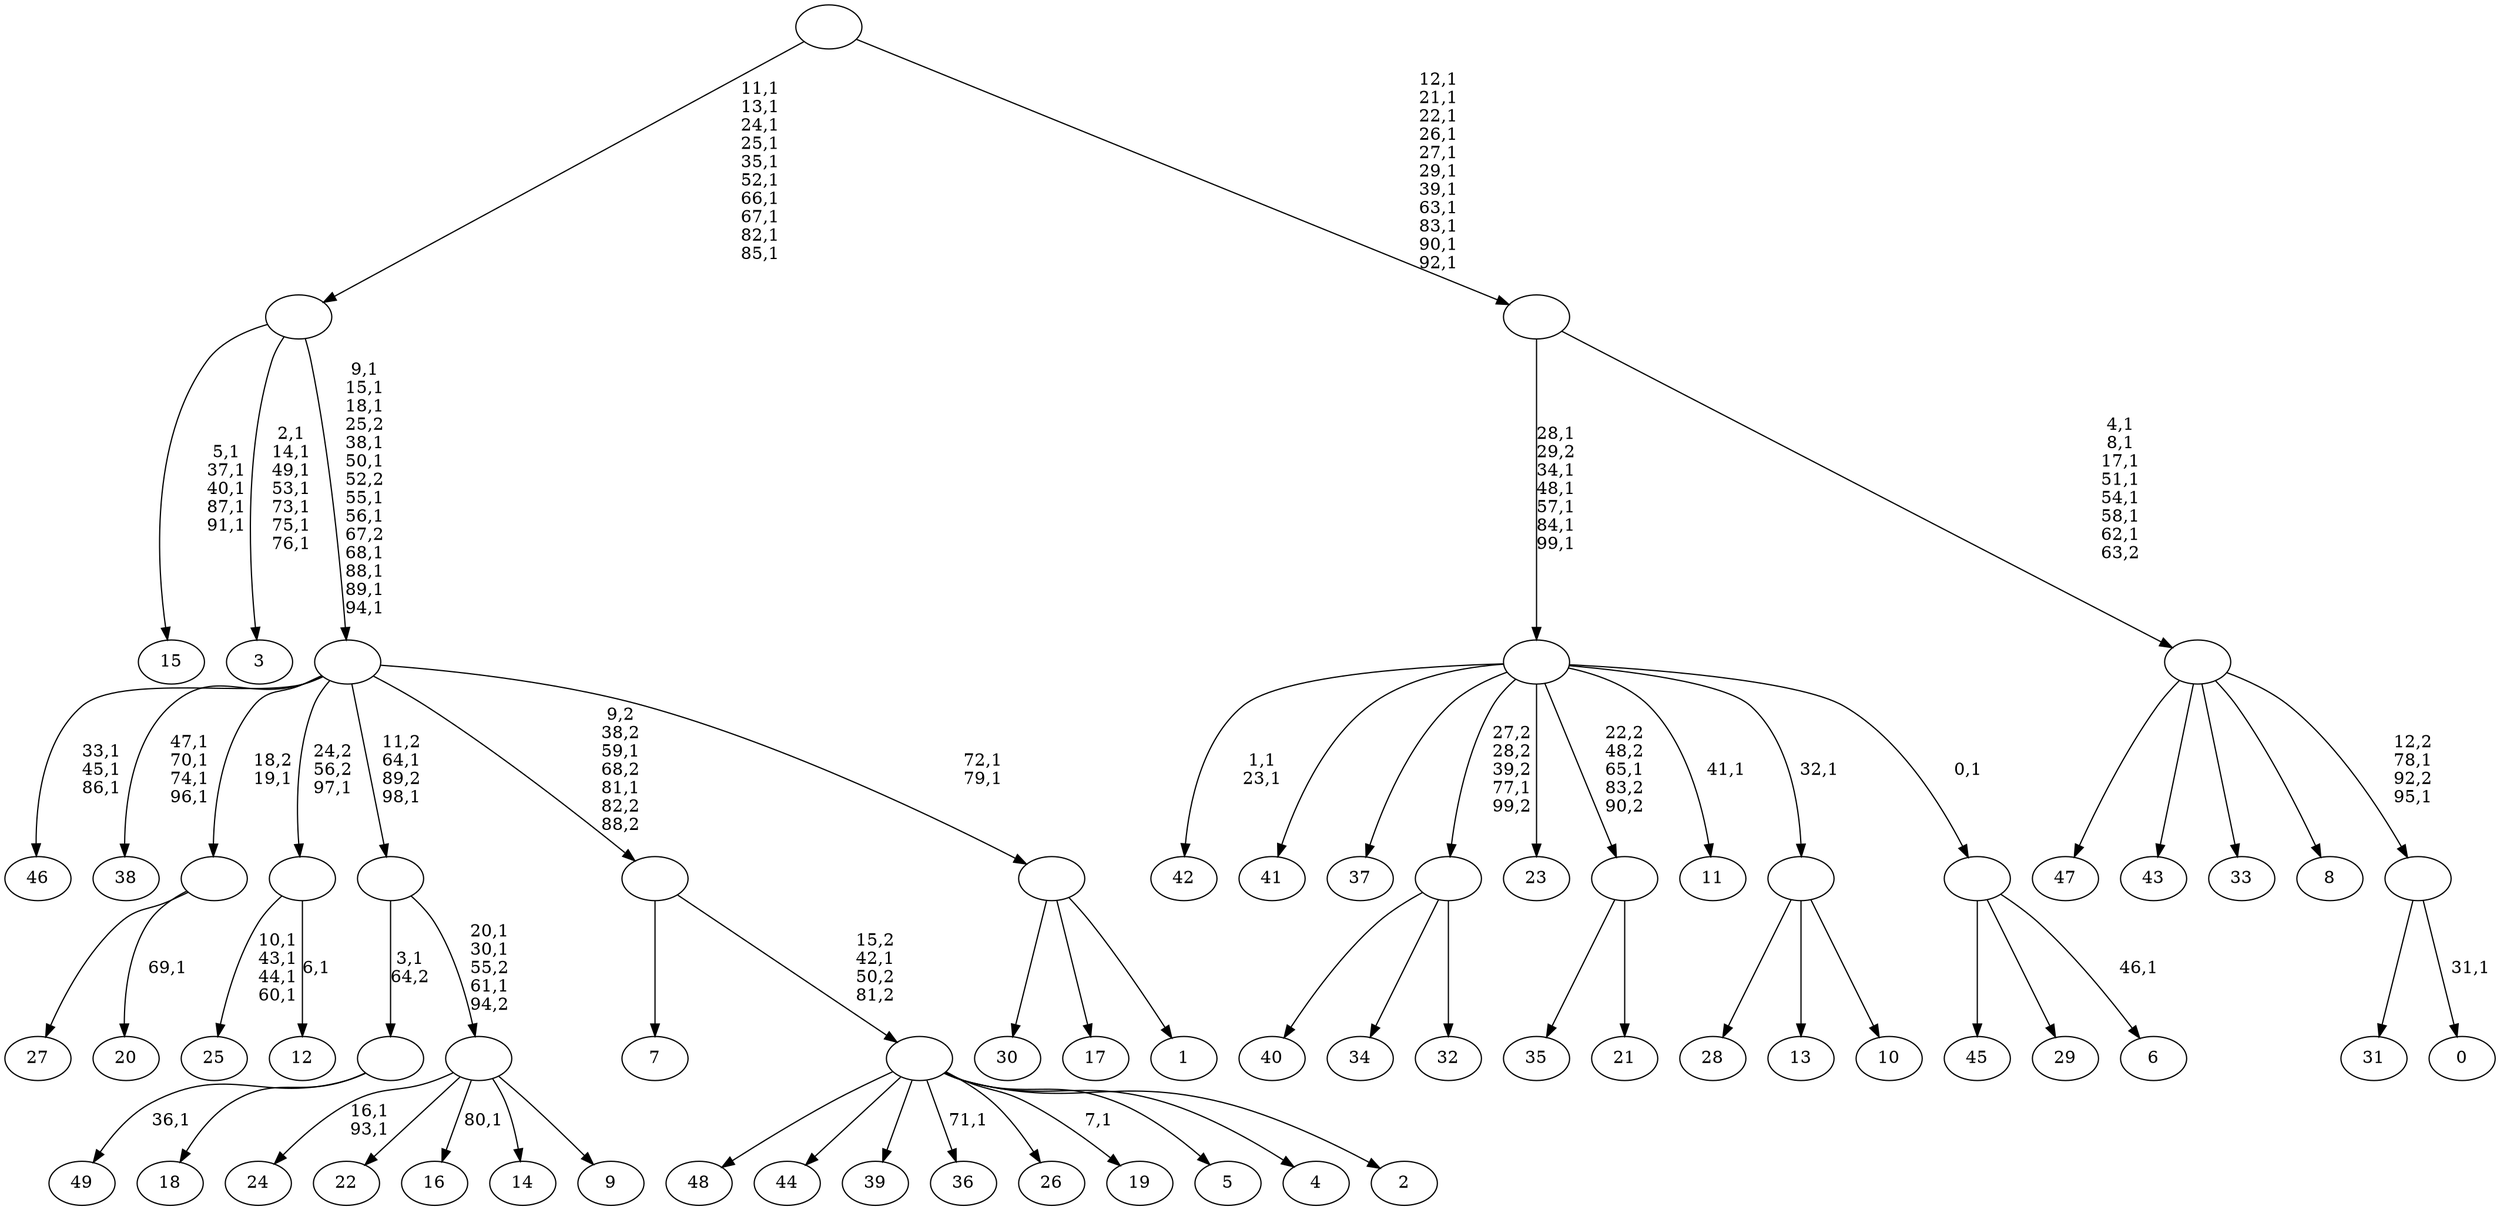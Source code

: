 digraph T {
	150 [label="49"]
	148 [label="48"]
	147 [label="47"]
	146 [label="46"]
	142 [label="45"]
	141 [label="44"]
	140 [label="43"]
	139 [label="42"]
	136 [label="41"]
	135 [label="40"]
	134 [label="39"]
	133 [label="38"]
	128 [label="37"]
	127 [label="36"]
	125 [label="35"]
	124 [label="34"]
	123 [label="33"]
	122 [label="32"]
	121 [label=""]
	120 [label="31"]
	119 [label="30"]
	118 [label="29"]
	117 [label="28"]
	116 [label="27"]
	115 [label="26"]
	114 [label="25"]
	109 [label="24"]
	106 [label="23"]
	105 [label="22"]
	104 [label="21"]
	103 [label=""]
	102 [label="20"]
	100 [label=""]
	99 [label="19"]
	97 [label="18"]
	96 [label=""]
	95 [label="17"]
	94 [label="16"]
	92 [label="15"]
	86 [label="14"]
	85 [label="13"]
	84 [label="12"]
	82 [label=""]
	81 [label="11"]
	79 [label="10"]
	78 [label=""]
	77 [label="9"]
	76 [label=""]
	73 [label=""]
	71 [label="8"]
	70 [label="7"]
	69 [label="6"]
	67 [label=""]
	66 [label=""]
	60 [label="5"]
	59 [label="4"]
	58 [label="3"]
	50 [label="2"]
	49 [label=""]
	48 [label=""]
	46 [label="1"]
	45 [label=""]
	43 [label=""]
	32 [label=""]
	22 [label="0"]
	20 [label=""]
	18 [label=""]
	11 [label=""]
	0 [label=""]
	121 -> 135 [label=""]
	121 -> 124 [label=""]
	121 -> 122 [label=""]
	103 -> 125 [label=""]
	103 -> 104 [label=""]
	100 -> 102 [label="69,1"]
	100 -> 116 [label=""]
	96 -> 150 [label="36,1"]
	96 -> 97 [label=""]
	82 -> 84 [label="6,1"]
	82 -> 114 [label="10,1\n43,1\n44,1\n60,1"]
	78 -> 117 [label=""]
	78 -> 85 [label=""]
	78 -> 79 [label=""]
	76 -> 94 [label="80,1"]
	76 -> 109 [label="16,1\n93,1"]
	76 -> 105 [label=""]
	76 -> 86 [label=""]
	76 -> 77 [label=""]
	73 -> 76 [label="20,1\n30,1\n55,2\n61,1\n94,2"]
	73 -> 96 [label="3,1\n64,2"]
	67 -> 69 [label="46,1"]
	67 -> 142 [label=""]
	67 -> 118 [label=""]
	66 -> 81 [label="41,1"]
	66 -> 139 [label="1,1\n23,1"]
	66 -> 136 [label=""]
	66 -> 128 [label=""]
	66 -> 121 [label="27,2\n28,2\n39,2\n77,1\n99,2"]
	66 -> 106 [label=""]
	66 -> 103 [label="22,2\n48,2\n65,1\n83,2\n90,2"]
	66 -> 78 [label="32,1"]
	66 -> 67 [label="0,1"]
	49 -> 99 [label="7,1"]
	49 -> 127 [label="71,1"]
	49 -> 148 [label=""]
	49 -> 141 [label=""]
	49 -> 134 [label=""]
	49 -> 115 [label=""]
	49 -> 60 [label=""]
	49 -> 59 [label=""]
	49 -> 50 [label=""]
	48 -> 70 [label=""]
	48 -> 49 [label="15,2\n42,1\n50,2\n81,2"]
	45 -> 119 [label=""]
	45 -> 95 [label=""]
	45 -> 46 [label=""]
	43 -> 45 [label="72,1\n79,1"]
	43 -> 48 [label="9,2\n38,2\n59,1\n68,2\n81,1\n82,2\n88,2"]
	43 -> 73 [label="11,2\n64,1\n89,2\n98,1"]
	43 -> 133 [label="47,1\n70,1\n74,1\n96,1"]
	43 -> 146 [label="33,1\n45,1\n86,1"]
	43 -> 100 [label="18,2\n19,1"]
	43 -> 82 [label="24,2\n56,2\n97,1"]
	32 -> 43 [label="9,1\n15,1\n18,1\n25,2\n38,1\n50,1\n52,2\n55,1\n56,1\n67,2\n68,1\n88,1\n89,1\n94,1"]
	32 -> 58 [label="2,1\n14,1\n49,1\n53,1\n73,1\n75,1\n76,1"]
	32 -> 92 [label="5,1\n37,1\n40,1\n87,1\n91,1"]
	20 -> 22 [label="31,1"]
	20 -> 120 [label=""]
	18 -> 20 [label="12,2\n78,1\n92,2\n95,1"]
	18 -> 147 [label=""]
	18 -> 140 [label=""]
	18 -> 123 [label=""]
	18 -> 71 [label=""]
	11 -> 18 [label="4,1\n8,1\n17,1\n51,1\n54,1\n58,1\n62,1\n63,2"]
	11 -> 66 [label="28,1\n29,2\n34,1\n48,1\n57,1\n84,1\n99,1"]
	0 -> 11 [label="12,1\n21,1\n22,1\n26,1\n27,1\n29,1\n39,1\n63,1\n83,1\n90,1\n92,1"]
	0 -> 32 [label="11,1\n13,1\n24,1\n25,1\n35,1\n52,1\n66,1\n67,1\n82,1\n85,1"]
}
